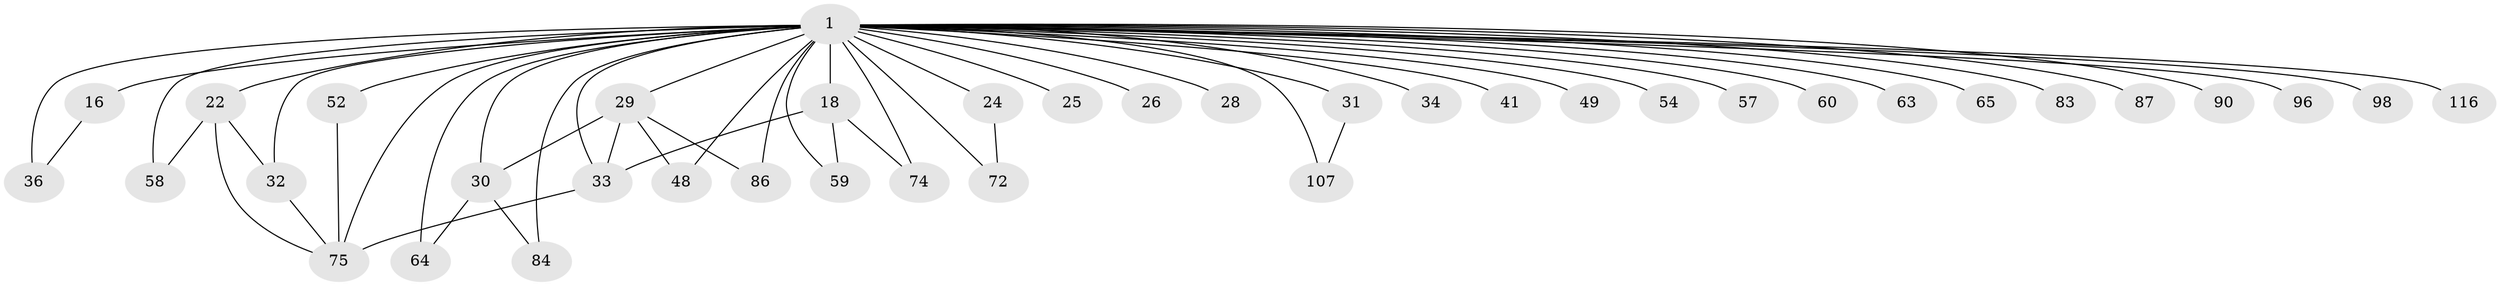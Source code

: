// original degree distribution, {11: 0.007633587786259542, 24: 0.015267175572519083, 39: 0.007633587786259542, 31: 0.007633587786259542, 18: 0.007633587786259542, 20: 0.007633587786259542, 19: 0.007633587786259542, 16: 0.007633587786259542, 21: 0.007633587786259542, 5: 0.04580152671755725, 7: 0.015267175572519083, 2: 0.5419847328244275, 3: 0.17557251908396945, 4: 0.0916030534351145, 8: 0.022900763358778626, 6: 0.030534351145038167}
// Generated by graph-tools (version 1.1) at 2025/17/03/04/25 18:17:55]
// undirected, 39 vertices, 56 edges
graph export_dot {
graph [start="1"]
  node [color=gray90,style=filled];
  1 [super="+2+3+61"];
  16 [super="+55"];
  18;
  22 [super="+56+97+108+37+89"];
  24 [super="+92"];
  25;
  26;
  28;
  29 [super="+78+95+113+38+68"];
  30 [super="+40+82+39"];
  31 [super="+129"];
  32 [super="+115"];
  33 [super="+104+80+43+42"];
  34 [super="+103"];
  36 [super="+101"];
  41;
  48 [super="+77"];
  49;
  52 [super="+94"];
  54 [super="+93"];
  57;
  58;
  59;
  60;
  63 [super="+99+117"];
  64 [super="+126"];
  65;
  72 [super="+81"];
  74;
  75 [super="+85"];
  83;
  84 [super="+120"];
  86;
  87;
  90;
  96;
  98;
  107;
  116;
  1 -- 65 [weight=2];
  1 -- 18 [weight=5];
  1 -- 83 [weight=2];
  1 -- 87 [weight=2];
  1 -- 24 [weight=4];
  1 -- 90 [weight=2];
  1 -- 29 [weight=6];
  1 -- 36 [weight=4];
  1 -- 52 [weight=2];
  1 -- 116 [weight=2];
  1 -- 33 [weight=5];
  1 -- 16 [weight=3];
  1 -- 22 [weight=5];
  1 -- 25 [weight=2];
  1 -- 26 [weight=3];
  1 -- 28 [weight=3];
  1 -- 30 [weight=6];
  1 -- 31 [weight=3];
  1 -- 32 [weight=4];
  1 -- 34 [weight=2];
  1 -- 41 [weight=3];
  1 -- 48 [weight=3];
  1 -- 49 [weight=2];
  1 -- 54 [weight=4];
  1 -- 57 [weight=2];
  1 -- 58;
  1 -- 59;
  1 -- 60 [weight=2];
  1 -- 63 [weight=3];
  1 -- 64 [weight=2];
  1 -- 72 [weight=3];
  1 -- 74;
  1 -- 75 [weight=2];
  1 -- 84 [weight=3];
  1 -- 86;
  1 -- 96;
  1 -- 98 [weight=2];
  1 -- 107;
  16 -- 36;
  18 -- 33;
  18 -- 59;
  18 -- 74;
  22 -- 58;
  22 -- 75;
  22 -- 32;
  24 -- 72;
  29 -- 30;
  29 -- 48;
  29 -- 33;
  29 -- 86;
  30 -- 64;
  30 -- 84;
  31 -- 107;
  32 -- 75;
  33 -- 75;
  52 -- 75;
}
